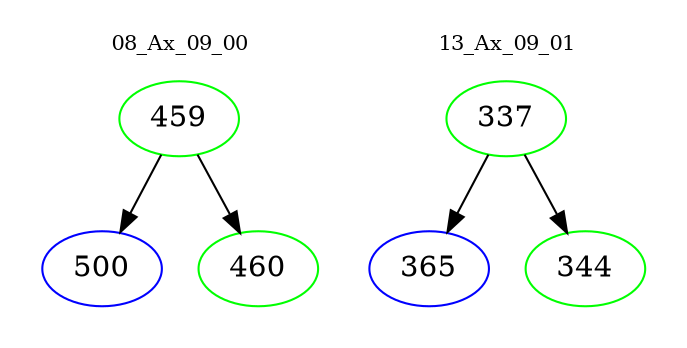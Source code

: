 digraph{
subgraph cluster_0 {
color = white
label = "08_Ax_09_00";
fontsize=10;
T0_459 [label="459", color="green"]
T0_459 -> T0_500 [color="black"]
T0_500 [label="500", color="blue"]
T0_459 -> T0_460 [color="black"]
T0_460 [label="460", color="green"]
}
subgraph cluster_1 {
color = white
label = "13_Ax_09_01";
fontsize=10;
T1_337 [label="337", color="green"]
T1_337 -> T1_365 [color="black"]
T1_365 [label="365", color="blue"]
T1_337 -> T1_344 [color="black"]
T1_344 [label="344", color="green"]
}
}
